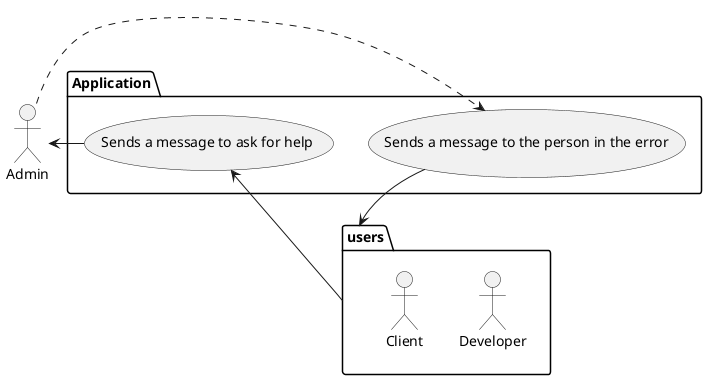 @startuml Client

:Admin: as admin

package users {
:Developer: as dev
:Client: as client
}

package Application {
    users --> (Sends a message to ask for help)
    (Sends a message to ask for help) --> admin
    admin .> (Sends a message to the person in the error)
    (Sends a message to the person in the error) --> users
}
@enduml